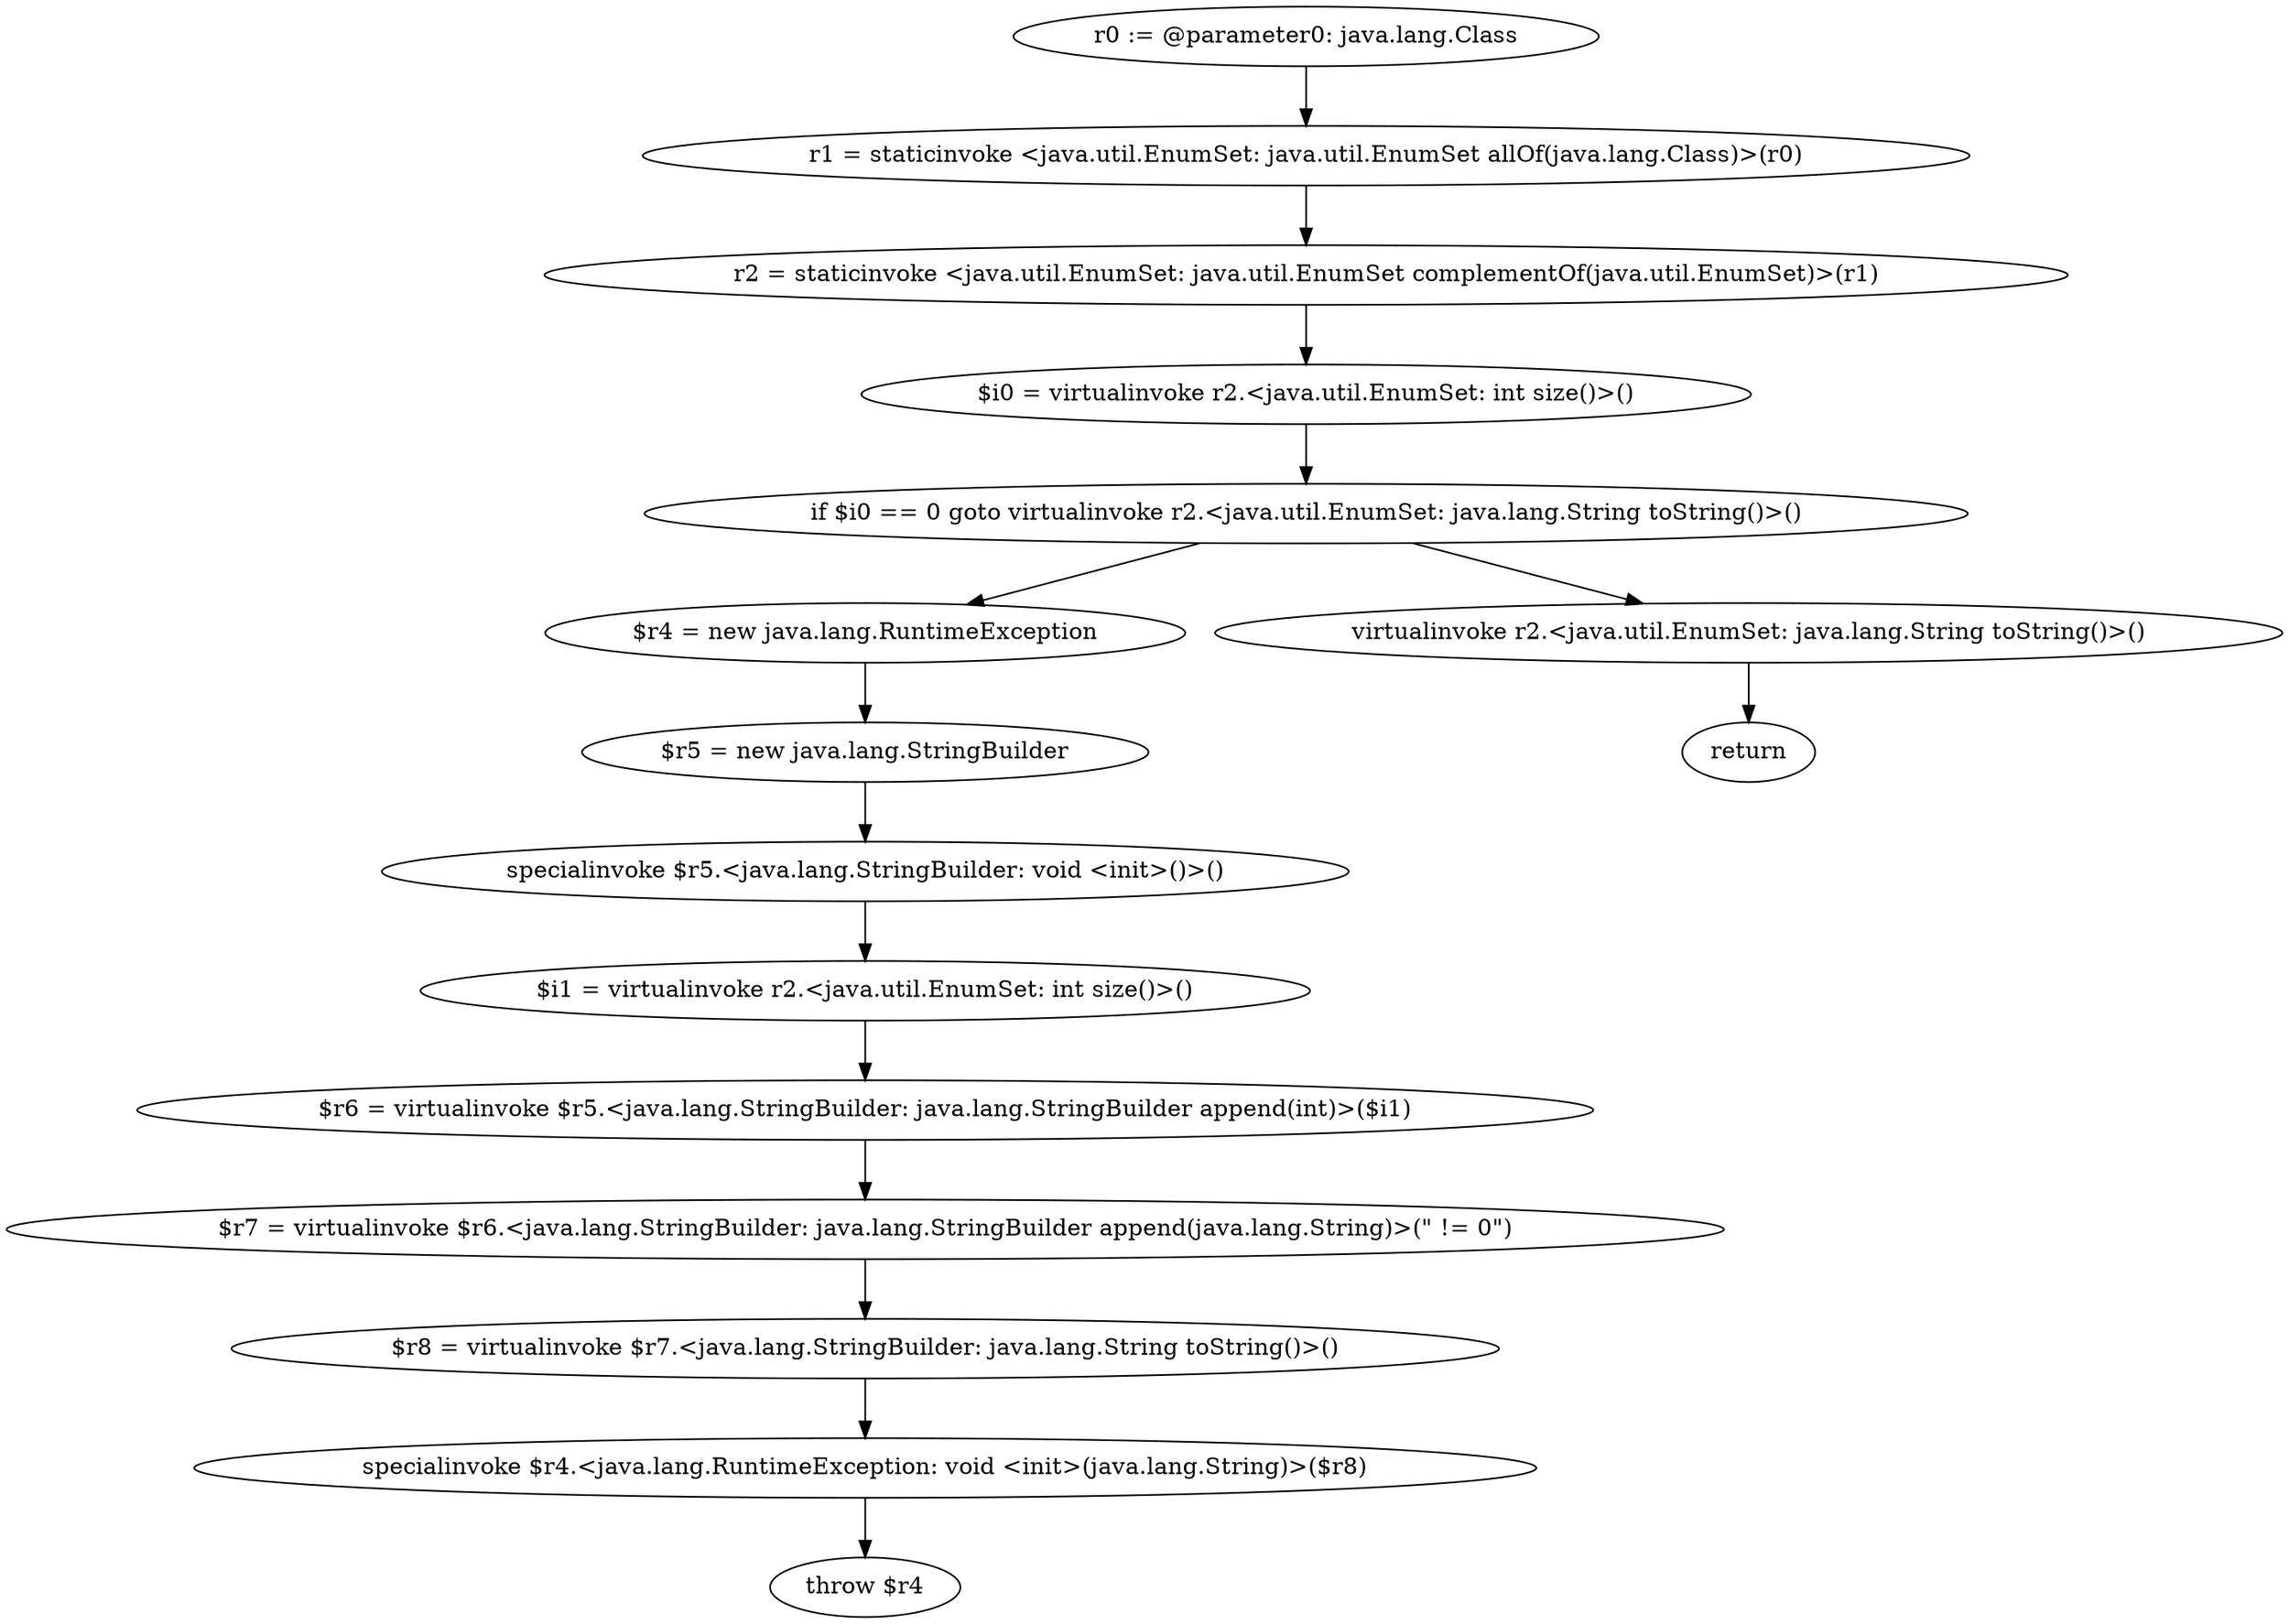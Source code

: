 digraph "unitGraph" {
    "r0 := @parameter0: java.lang.Class"
    "r1 = staticinvoke <java.util.EnumSet: java.util.EnumSet allOf(java.lang.Class)>(r0)"
    "r2 = staticinvoke <java.util.EnumSet: java.util.EnumSet complementOf(java.util.EnumSet)>(r1)"
    "$i0 = virtualinvoke r2.<java.util.EnumSet: int size()>()"
    "if $i0 == 0 goto virtualinvoke r2.<java.util.EnumSet: java.lang.String toString()>()"
    "$r4 = new java.lang.RuntimeException"
    "$r5 = new java.lang.StringBuilder"
    "specialinvoke $r5.<java.lang.StringBuilder: void <init>()>()"
    "$i1 = virtualinvoke r2.<java.util.EnumSet: int size()>()"
    "$r6 = virtualinvoke $r5.<java.lang.StringBuilder: java.lang.StringBuilder append(int)>($i1)"
    "$r7 = virtualinvoke $r6.<java.lang.StringBuilder: java.lang.StringBuilder append(java.lang.String)>(\" != 0\")"
    "$r8 = virtualinvoke $r7.<java.lang.StringBuilder: java.lang.String toString()>()"
    "specialinvoke $r4.<java.lang.RuntimeException: void <init>(java.lang.String)>($r8)"
    "throw $r4"
    "virtualinvoke r2.<java.util.EnumSet: java.lang.String toString()>()"
    "return"
    "r0 := @parameter0: java.lang.Class"->"r1 = staticinvoke <java.util.EnumSet: java.util.EnumSet allOf(java.lang.Class)>(r0)";
    "r1 = staticinvoke <java.util.EnumSet: java.util.EnumSet allOf(java.lang.Class)>(r0)"->"r2 = staticinvoke <java.util.EnumSet: java.util.EnumSet complementOf(java.util.EnumSet)>(r1)";
    "r2 = staticinvoke <java.util.EnumSet: java.util.EnumSet complementOf(java.util.EnumSet)>(r1)"->"$i0 = virtualinvoke r2.<java.util.EnumSet: int size()>()";
    "$i0 = virtualinvoke r2.<java.util.EnumSet: int size()>()"->"if $i0 == 0 goto virtualinvoke r2.<java.util.EnumSet: java.lang.String toString()>()";
    "if $i0 == 0 goto virtualinvoke r2.<java.util.EnumSet: java.lang.String toString()>()"->"$r4 = new java.lang.RuntimeException";
    "if $i0 == 0 goto virtualinvoke r2.<java.util.EnumSet: java.lang.String toString()>()"->"virtualinvoke r2.<java.util.EnumSet: java.lang.String toString()>()";
    "$r4 = new java.lang.RuntimeException"->"$r5 = new java.lang.StringBuilder";
    "$r5 = new java.lang.StringBuilder"->"specialinvoke $r5.<java.lang.StringBuilder: void <init>()>()";
    "specialinvoke $r5.<java.lang.StringBuilder: void <init>()>()"->"$i1 = virtualinvoke r2.<java.util.EnumSet: int size()>()";
    "$i1 = virtualinvoke r2.<java.util.EnumSet: int size()>()"->"$r6 = virtualinvoke $r5.<java.lang.StringBuilder: java.lang.StringBuilder append(int)>($i1)";
    "$r6 = virtualinvoke $r5.<java.lang.StringBuilder: java.lang.StringBuilder append(int)>($i1)"->"$r7 = virtualinvoke $r6.<java.lang.StringBuilder: java.lang.StringBuilder append(java.lang.String)>(\" != 0\")";
    "$r7 = virtualinvoke $r6.<java.lang.StringBuilder: java.lang.StringBuilder append(java.lang.String)>(\" != 0\")"->"$r8 = virtualinvoke $r7.<java.lang.StringBuilder: java.lang.String toString()>()";
    "$r8 = virtualinvoke $r7.<java.lang.StringBuilder: java.lang.String toString()>()"->"specialinvoke $r4.<java.lang.RuntimeException: void <init>(java.lang.String)>($r8)";
    "specialinvoke $r4.<java.lang.RuntimeException: void <init>(java.lang.String)>($r8)"->"throw $r4";
    "virtualinvoke r2.<java.util.EnumSet: java.lang.String toString()>()"->"return";
}
